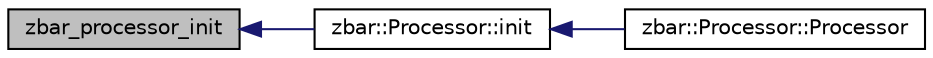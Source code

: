 digraph G
{
  edge [fontname="Helvetica",fontsize="10",labelfontname="Helvetica",labelfontsize="10"];
  node [fontname="Helvetica",fontsize="10",shape=record];
  rankdir=LR;
  Node1 [label="zbar_processor_init",height=0.2,width=0.4,color="black", fillcolor="grey75", style="filled" fontcolor="black"];
  Node1 -> Node2 [dir=back,color="midnightblue",fontsize="10",style="solid"];
  Node2 [label="zbar::Processor::init",height=0.2,width=0.4,color="black", fillcolor="white", style="filled",URL="$classzbar_1_1_processor.html#afec0a5af072b231545d3bd891d9c305a"];
  Node2 -> Node3 [dir=back,color="midnightblue",fontsize="10",style="solid"];
  Node3 [label="zbar::Processor::Processor",height=0.2,width=0.4,color="black", fillcolor="white", style="filled",URL="$classzbar_1_1_processor.html#a28c24540a9890bd0bef30e0315a7be40",tooltip="constructor."];
}
